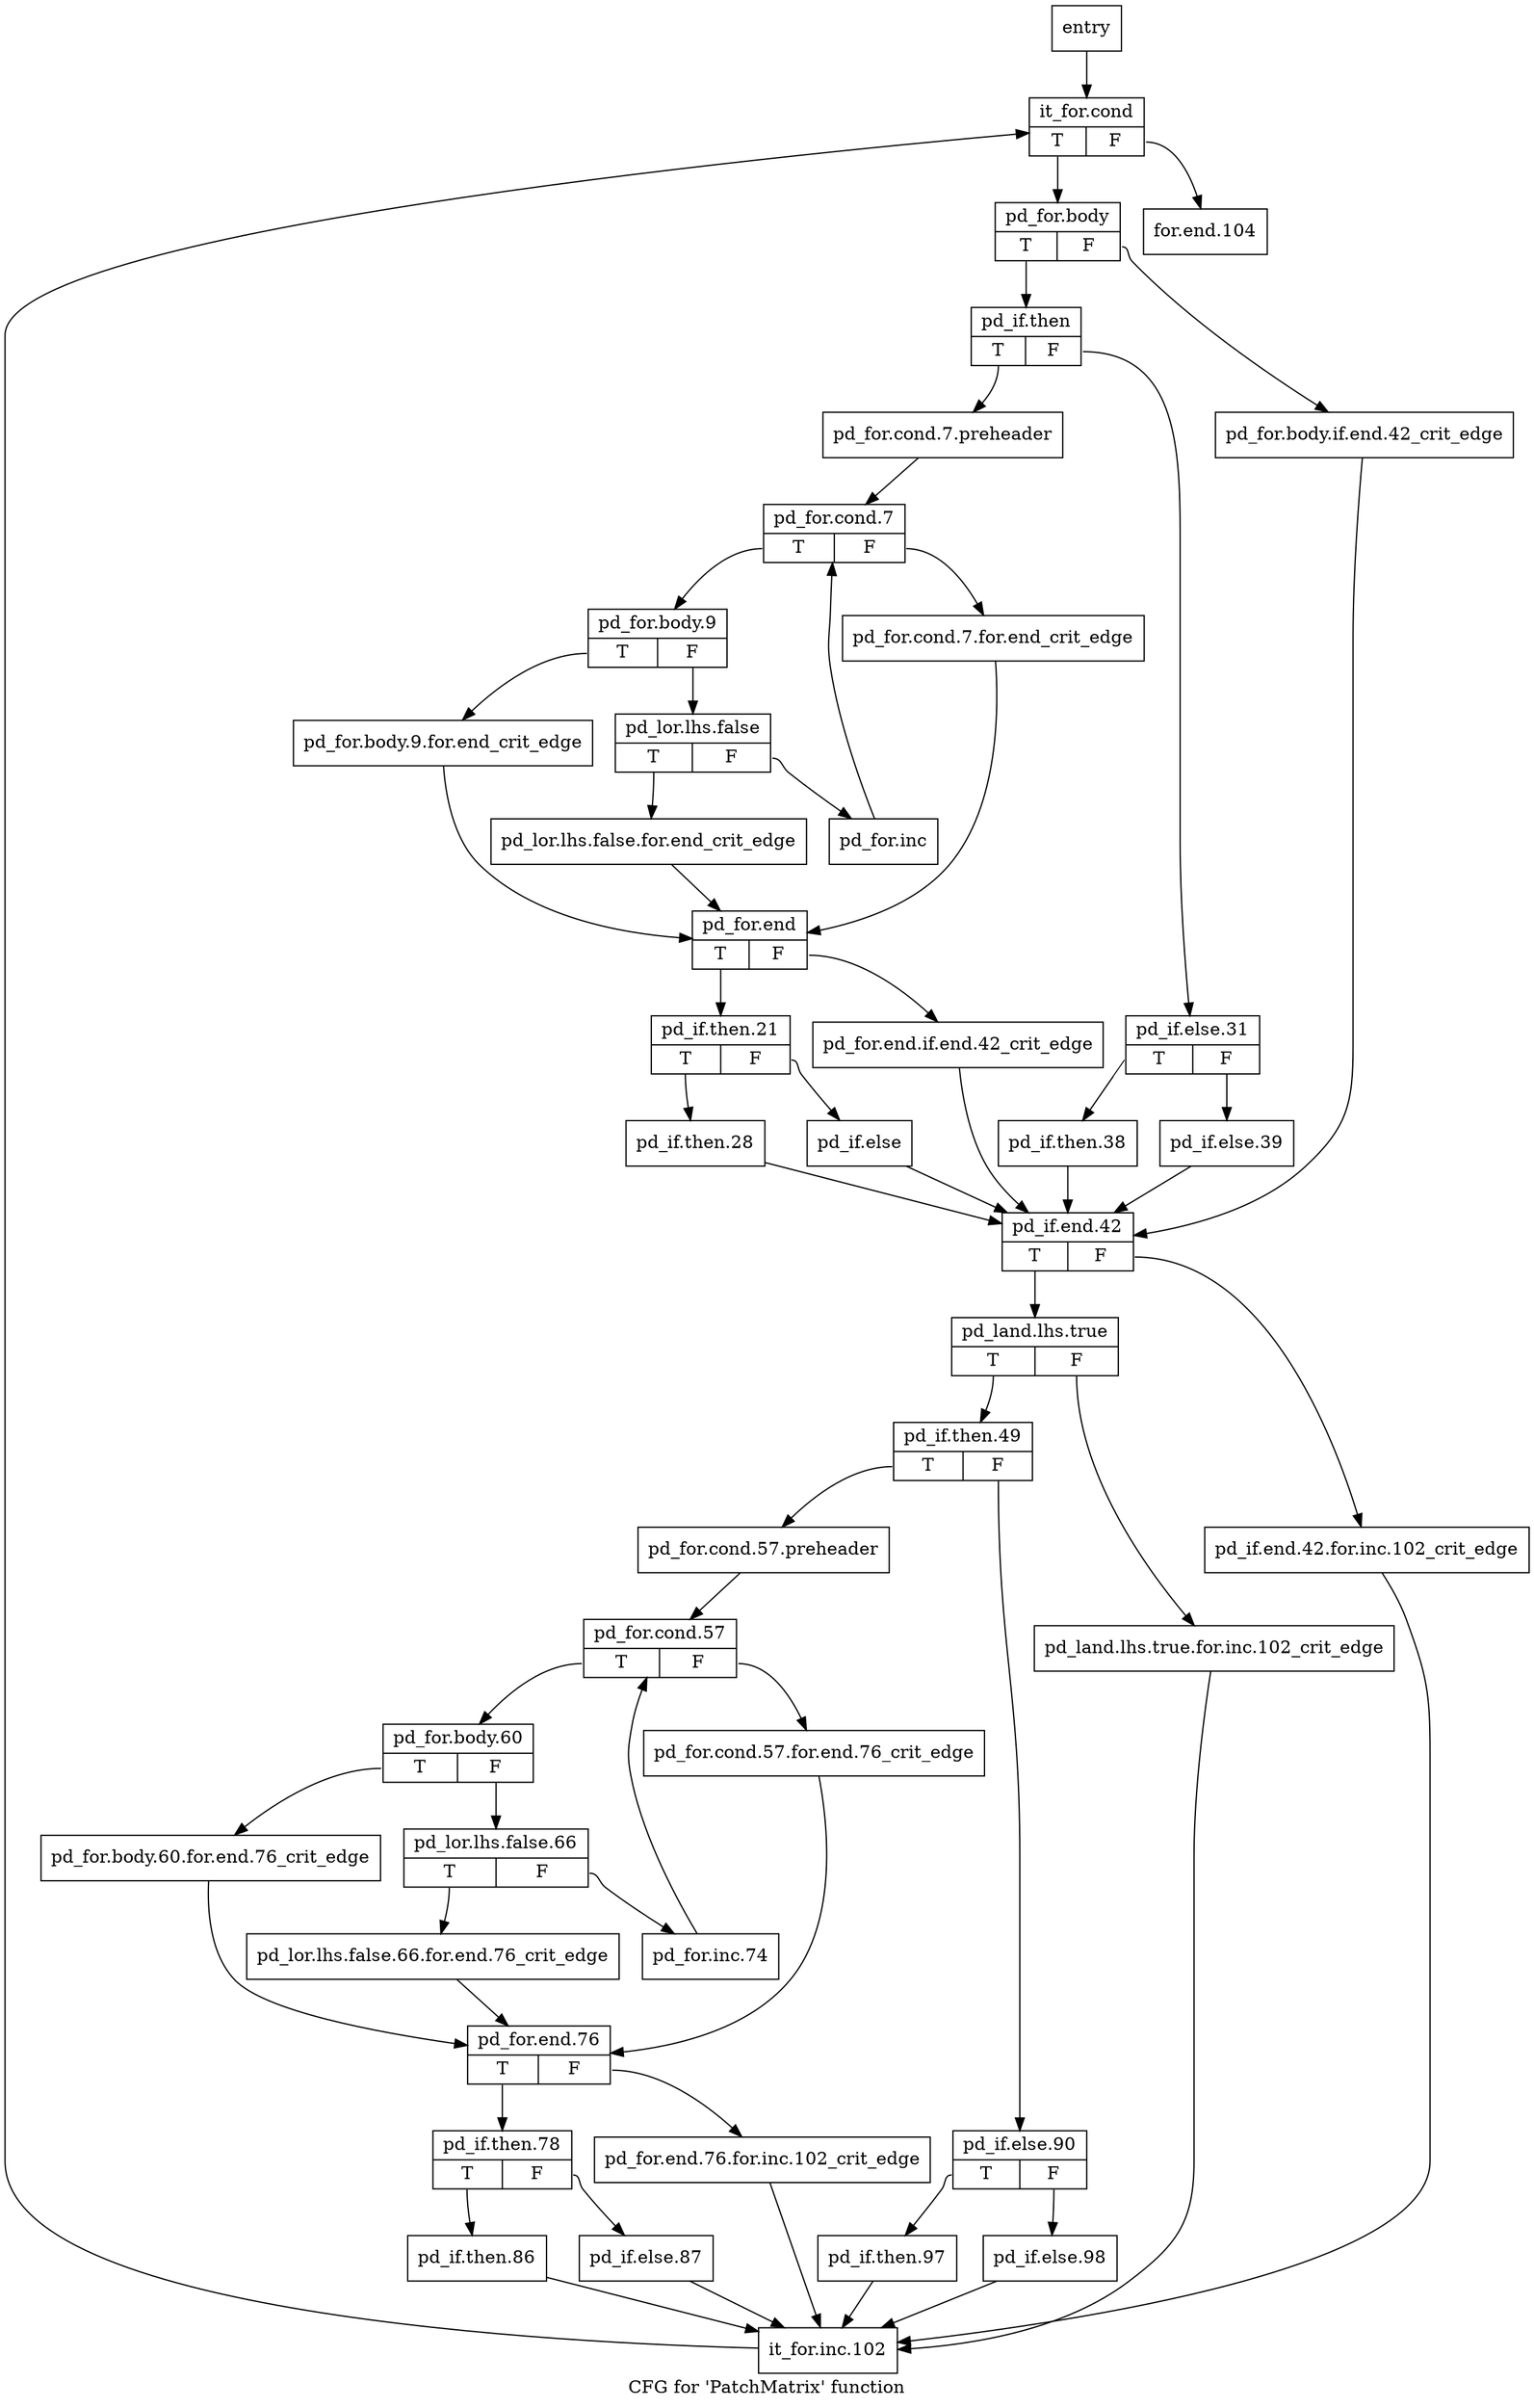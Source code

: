 digraph "CFG for 'PatchMatrix' function" {
	label="CFG for 'PatchMatrix' function";

	Node0x1e4ca70 [shape=record,label="{entry}"];
	Node0x1e4ca70 -> Node0x1e4d000;
	Node0x1e4d000 [shape=record,label="{it_for.cond|{<s0>T|<s1>F}}"];
	Node0x1e4d000:s0 -> Node0x1e4d050;
	Node0x1e4d000:s1 -> Node0x1e4dd20;
	Node0x1e4d050 [shape=record,label="{pd_for.body|{<s0>T|<s1>F}}"];
	Node0x1e4d050:s0 -> Node0x1e4d0f0;
	Node0x1e4d050:s1 -> Node0x1e4d0a0;
	Node0x1e4d0a0 [shape=record,label="{pd_for.body.if.end.42_crit_edge}"];
	Node0x1e4d0a0 -> Node0x1e4d640;
	Node0x1e4d0f0 [shape=record,label="{pd_if.then|{<s0>T|<s1>F}}"];
	Node0x1e4d0f0:s0 -> Node0x1e4d140;
	Node0x1e4d0f0:s1 -> Node0x1e4d550;
	Node0x1e4d140 [shape=record,label="{pd_for.cond.7.preheader}"];
	Node0x1e4d140 -> Node0x1e4d190;
	Node0x1e4d190 [shape=record,label="{pd_for.cond.7|{<s0>T|<s1>F}}"];
	Node0x1e4d190:s0 -> Node0x1e4d230;
	Node0x1e4d190:s1 -> Node0x1e4d1e0;
	Node0x1e4d1e0 [shape=record,label="{pd_for.cond.7.for.end_crit_edge}"];
	Node0x1e4d1e0 -> Node0x1e4d3c0;
	Node0x1e4d230 [shape=record,label="{pd_for.body.9|{<s0>T|<s1>F}}"];
	Node0x1e4d230:s0 -> Node0x1e4d280;
	Node0x1e4d230:s1 -> Node0x1e4d2d0;
	Node0x1e4d280 [shape=record,label="{pd_for.body.9.for.end_crit_edge}"];
	Node0x1e4d280 -> Node0x1e4d3c0;
	Node0x1e4d2d0 [shape=record,label="{pd_lor.lhs.false|{<s0>T|<s1>F}}"];
	Node0x1e4d2d0:s0 -> Node0x1e4d320;
	Node0x1e4d2d0:s1 -> Node0x1e4d370;
	Node0x1e4d320 [shape=record,label="{pd_lor.lhs.false.for.end_crit_edge}"];
	Node0x1e4d320 -> Node0x1e4d3c0;
	Node0x1e4d370 [shape=record,label="{pd_for.inc}"];
	Node0x1e4d370 -> Node0x1e4d190;
	Node0x1e4d3c0 [shape=record,label="{pd_for.end|{<s0>T|<s1>F}}"];
	Node0x1e4d3c0:s0 -> Node0x1e4d460;
	Node0x1e4d3c0:s1 -> Node0x1e4d410;
	Node0x1e4d410 [shape=record,label="{pd_for.end.if.end.42_crit_edge}"];
	Node0x1e4d410 -> Node0x1e4d640;
	Node0x1e4d460 [shape=record,label="{pd_if.then.21|{<s0>T|<s1>F}}"];
	Node0x1e4d460:s0 -> Node0x1e4d4b0;
	Node0x1e4d460:s1 -> Node0x1e4d500;
	Node0x1e4d4b0 [shape=record,label="{pd_if.then.28}"];
	Node0x1e4d4b0 -> Node0x1e4d640;
	Node0x1e4d500 [shape=record,label="{pd_if.else}"];
	Node0x1e4d500 -> Node0x1e4d640;
	Node0x1e4d550 [shape=record,label="{pd_if.else.31|{<s0>T|<s1>F}}"];
	Node0x1e4d550:s0 -> Node0x1e4d5a0;
	Node0x1e4d550:s1 -> Node0x1e4d5f0;
	Node0x1e4d5a0 [shape=record,label="{pd_if.then.38}"];
	Node0x1e4d5a0 -> Node0x1e4d640;
	Node0x1e4d5f0 [shape=record,label="{pd_if.else.39}"];
	Node0x1e4d5f0 -> Node0x1e4d640;
	Node0x1e4d640 [shape=record,label="{pd_if.end.42|{<s0>T|<s1>F}}"];
	Node0x1e4d640:s0 -> Node0x1e4d6e0;
	Node0x1e4d640:s1 -> Node0x1e4d690;
	Node0x1e4d690 [shape=record,label="{pd_if.end.42.for.inc.102_crit_edge}"];
	Node0x1e4d690 -> Node0x1e4dcd0;
	Node0x1e4d6e0 [shape=record,label="{pd_land.lhs.true|{<s0>T|<s1>F}}"];
	Node0x1e4d6e0:s0 -> Node0x1e4d780;
	Node0x1e4d6e0:s1 -> Node0x1e4d730;
	Node0x1e4d730 [shape=record,label="{pd_land.lhs.true.for.inc.102_crit_edge}"];
	Node0x1e4d730 -> Node0x1e4dcd0;
	Node0x1e4d780 [shape=record,label="{pd_if.then.49|{<s0>T|<s1>F}}"];
	Node0x1e4d780:s0 -> Node0x1e4d7d0;
	Node0x1e4d780:s1 -> Node0x1e4dbe0;
	Node0x1e4d7d0 [shape=record,label="{pd_for.cond.57.preheader}"];
	Node0x1e4d7d0 -> Node0x1e4d820;
	Node0x1e4d820 [shape=record,label="{pd_for.cond.57|{<s0>T|<s1>F}}"];
	Node0x1e4d820:s0 -> Node0x1e4d8c0;
	Node0x1e4d820:s1 -> Node0x1e4d870;
	Node0x1e4d870 [shape=record,label="{pd_for.cond.57.for.end.76_crit_edge}"];
	Node0x1e4d870 -> Node0x1e4da50;
	Node0x1e4d8c0 [shape=record,label="{pd_for.body.60|{<s0>T|<s1>F}}"];
	Node0x1e4d8c0:s0 -> Node0x1e4d910;
	Node0x1e4d8c0:s1 -> Node0x1e4d960;
	Node0x1e4d910 [shape=record,label="{pd_for.body.60.for.end.76_crit_edge}"];
	Node0x1e4d910 -> Node0x1e4da50;
	Node0x1e4d960 [shape=record,label="{pd_lor.lhs.false.66|{<s0>T|<s1>F}}"];
	Node0x1e4d960:s0 -> Node0x1e4d9b0;
	Node0x1e4d960:s1 -> Node0x1e4da00;
	Node0x1e4d9b0 [shape=record,label="{pd_lor.lhs.false.66.for.end.76_crit_edge}"];
	Node0x1e4d9b0 -> Node0x1e4da50;
	Node0x1e4da00 [shape=record,label="{pd_for.inc.74}"];
	Node0x1e4da00 -> Node0x1e4d820;
	Node0x1e4da50 [shape=record,label="{pd_for.end.76|{<s0>T|<s1>F}}"];
	Node0x1e4da50:s0 -> Node0x1e4daf0;
	Node0x1e4da50:s1 -> Node0x1e4daa0;
	Node0x1e4daa0 [shape=record,label="{pd_for.end.76.for.inc.102_crit_edge}"];
	Node0x1e4daa0 -> Node0x1e4dcd0;
	Node0x1e4daf0 [shape=record,label="{pd_if.then.78|{<s0>T|<s1>F}}"];
	Node0x1e4daf0:s0 -> Node0x1e4db40;
	Node0x1e4daf0:s1 -> Node0x1e4db90;
	Node0x1e4db40 [shape=record,label="{pd_if.then.86}"];
	Node0x1e4db40 -> Node0x1e4dcd0;
	Node0x1e4db90 [shape=record,label="{pd_if.else.87}"];
	Node0x1e4db90 -> Node0x1e4dcd0;
	Node0x1e4dbe0 [shape=record,label="{pd_if.else.90|{<s0>T|<s1>F}}"];
	Node0x1e4dbe0:s0 -> Node0x1e4dc30;
	Node0x1e4dbe0:s1 -> Node0x1e4dc80;
	Node0x1e4dc30 [shape=record,label="{pd_if.then.97}"];
	Node0x1e4dc30 -> Node0x1e4dcd0;
	Node0x1e4dc80 [shape=record,label="{pd_if.else.98}"];
	Node0x1e4dc80 -> Node0x1e4dcd0;
	Node0x1e4dcd0 [shape=record,label="{it_for.inc.102}"];
	Node0x1e4dcd0 -> Node0x1e4d000;
	Node0x1e4dd20 [shape=record,label="{for.end.104}"];
}
